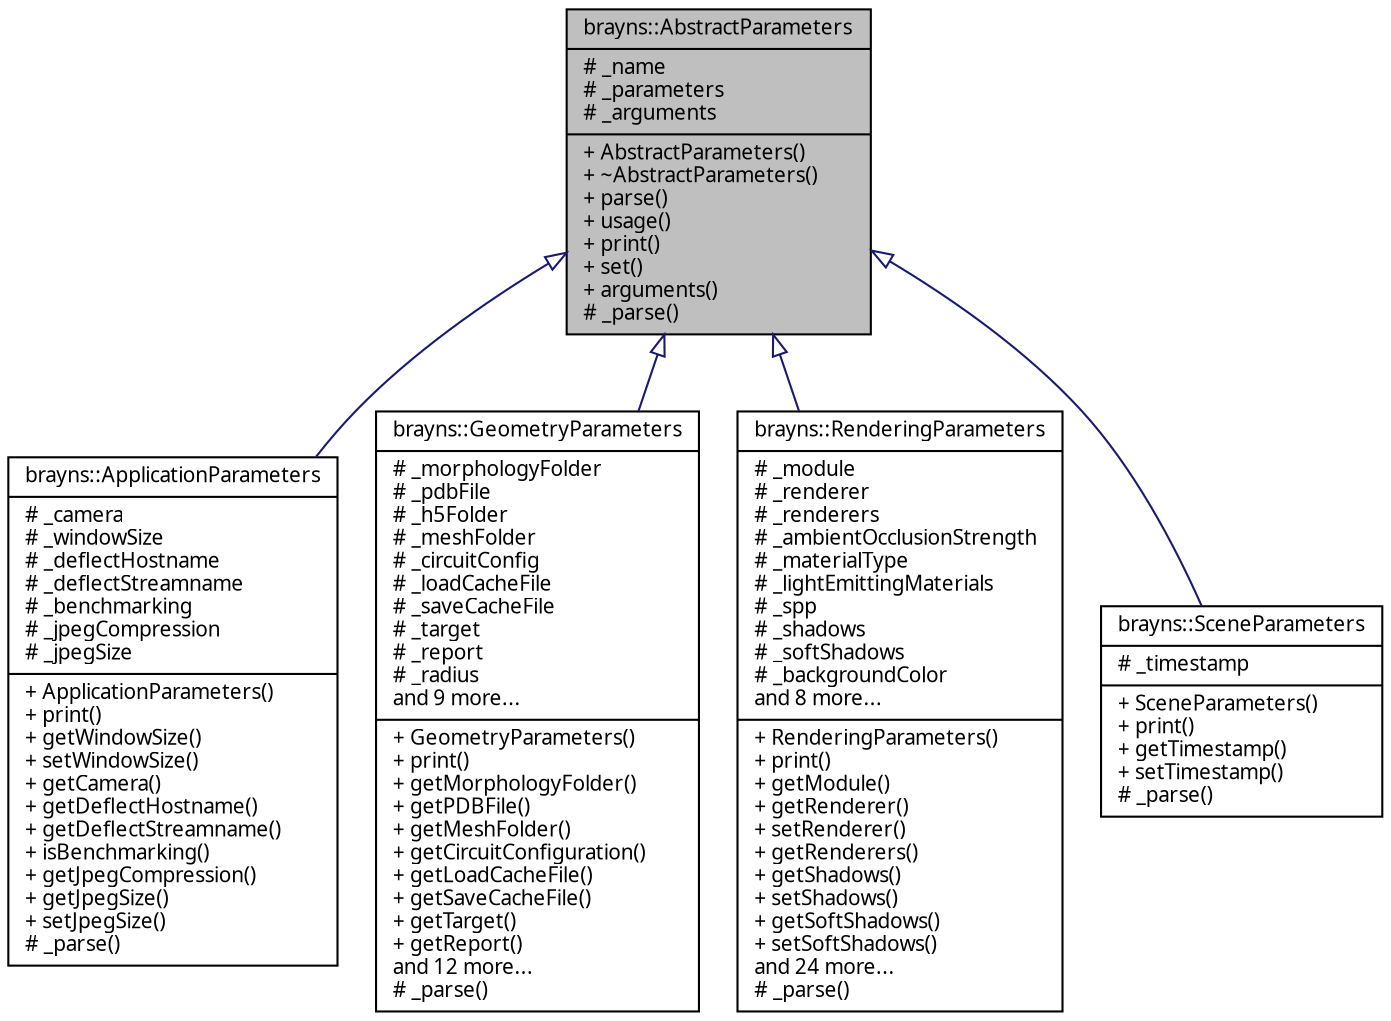 digraph "brayns::AbstractParameters"
{
  edge [fontname="Sans",fontsize="10",labelfontname="Sans",labelfontsize="10"];
  node [fontname="Sans",fontsize="10",shape=record];
  Node1 [label="{brayns::AbstractParameters\n|# _name\l# _parameters\l# _arguments\l|+ AbstractParameters()\l+ ~AbstractParameters()\l+ parse()\l+ usage()\l+ print()\l+ set()\l+ arguments()\l# _parse()\l}",height=0.2,width=0.4,color="black", fillcolor="grey75", style="filled" fontcolor="black"];
  Node1 -> Node2 [dir="back",color="midnightblue",fontsize="10",style="solid",arrowtail="onormal",fontname="Sans"];
  Node2 [label="{brayns::ApplicationParameters\n|# _camera\l# _windowSize\l# _deflectHostname\l# _deflectStreamname\l# _benchmarking\l# _jpegCompression\l# _jpegSize\l|+ ApplicationParameters()\l+ print()\l+ getWindowSize()\l+ setWindowSize()\l+ getCamera()\l+ getDeflectHostname()\l+ getDeflectStreamname()\l+ isBenchmarking()\l+ getJpegCompression()\l+ getJpegSize()\l+ setJpegSize()\l# _parse()\l}",height=0.2,width=0.4,color="black", fillcolor="white", style="filled",URL="$classbrayns_1_1_application_parameters.html",tooltip="Manages application parameters. "];
  Node1 -> Node3 [dir="back",color="midnightblue",fontsize="10",style="solid",arrowtail="onormal",fontname="Sans"];
  Node3 [label="{brayns::GeometryParameters\n|# _morphologyFolder\l# _pdbFile\l# _h5Folder\l# _meshFolder\l# _circuitConfig\l# _loadCacheFile\l# _saveCacheFile\l# _target\l# _report\l# _radius\land 9 more...\l|+ GeometryParameters()\l+ print()\l+ getMorphologyFolder()\l+ getPDBFile()\l+ getMeshFolder()\l+ getCircuitConfiguration()\l+ getLoadCacheFile()\l+ getSaveCacheFile()\l+ getTarget()\l+ getReport()\land 12 more...\l# _parse()\l}",height=0.2,width=0.4,color="black", fillcolor="white", style="filled",URL="$classbrayns_1_1_geometry_parameters.html",tooltip="Manages geometry parameters. "];
  Node1 -> Node4 [dir="back",color="midnightblue",fontsize="10",style="solid",arrowtail="onormal",fontname="Sans"];
  Node4 [label="{brayns::RenderingParameters\n|# _module\l# _renderer\l# _renderers\l# _ambientOcclusionStrength\l# _materialType\l# _lightEmittingMaterials\l# _spp\l# _shadows\l# _softShadows\l# _backgroundColor\land 8 more...\l|+ RenderingParameters()\l+ print()\l+ getModule()\l+ getRenderer()\l+ setRenderer()\l+ getRenderers()\l+ getShadows()\l+ setShadows()\l+ getSoftShadows()\l+ setSoftShadows()\land 24 more...\l# _parse()\l}",height=0.2,width=0.4,color="black", fillcolor="white", style="filled",URL="$classbrayns_1_1_rendering_parameters.html",tooltip="Manages rendering parameters. "];
  Node1 -> Node5 [dir="back",color="midnightblue",fontsize="10",style="solid",arrowtail="onormal",fontname="Sans"];
  Node5 [label="{brayns::SceneParameters\n|# _timestamp\l|+ SceneParameters()\l+ print()\l+ getTimestamp()\l+ setTimestamp()\l# _parse()\l}",height=0.2,width=0.4,color="black", fillcolor="white", style="filled",URL="$classbrayns_1_1_scene_parameters.html"];
}
